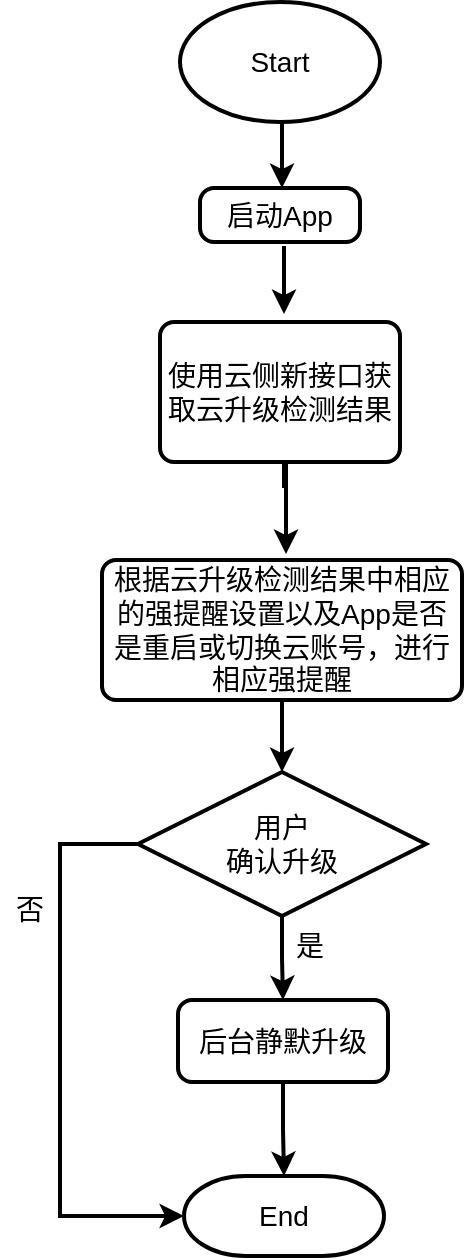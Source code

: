 <mxfile version="24.2.5" type="github">
  <diagram name="第 1 页" id="SnEiPAsqYIaOKTm-W5p2">
    <mxGraphModel dx="915" dy="575" grid="1" gridSize="10" guides="1" tooltips="1" connect="1" arrows="1" fold="1" page="1" pageScale="1" pageWidth="827" pageHeight="1169" math="0" shadow="0">
      <root>
        <mxCell id="0" />
        <mxCell id="1" parent="0" />
        <mxCell id="nd6yBEO4HvQz4fjfClLw-33" style="edgeStyle=orthogonalEdgeStyle;rounded=0;orthogonalLoop=1;jettySize=auto;html=1;exitX=0.5;exitY=1;exitDx=0;exitDy=0;exitPerimeter=0;entryX=0.5;entryY=0;entryDx=0;entryDy=0;fontSize=14;strokeWidth=2;" parent="1" source="nd6yBEO4HvQz4fjfClLw-1" edge="1">
          <mxGeometry relative="1" as="geometry">
            <mxPoint x="321" y="133" as="targetPoint" />
          </mxGeometry>
        </mxCell>
        <mxCell id="nd6yBEO4HvQz4fjfClLw-1" value="Start" style="strokeWidth=2;html=1;shape=mxgraph.flowchart.start_1;whiteSpace=wrap;fontSize=14;" parent="1" vertex="1">
          <mxGeometry x="270" y="40" width="100" height="60" as="geometry" />
        </mxCell>
        <mxCell id="nd6yBEO4HvQz4fjfClLw-9" value="使用云侧新接口获取云升级检测结果" style="rounded=1;whiteSpace=wrap;html=1;absoluteArcSize=1;arcSize=14;strokeWidth=2;fontSize=14;" parent="1" vertex="1">
          <mxGeometry x="260" y="200" width="120" height="70" as="geometry" />
        </mxCell>
        <mxCell id="nd6yBEO4HvQz4fjfClLw-24" value="根据云升级检测结果中相应的强提醒设置以及App是否是重启或切换云账号，进行相应强提醒" style="rounded=1;whiteSpace=wrap;html=1;absoluteArcSize=1;arcSize=14;strokeWidth=2;fontSize=14;" parent="1" vertex="1">
          <mxGeometry x="231" y="319" width="180" height="70" as="geometry" />
        </mxCell>
        <mxCell id="L9t5HsTD7uQbFF0ELLba-4" style="edgeStyle=orthogonalEdgeStyle;rounded=0;orthogonalLoop=1;jettySize=auto;html=1;exitX=0.5;exitY=1;exitDx=0;exitDy=0;exitPerimeter=0;entryX=0.5;entryY=0;entryDx=0;entryDy=0;fontSize=14;strokeWidth=2;" parent="1" source="nd6yBEO4HvQz4fjfClLw-44" target="nd6yBEO4HvQz4fjfClLw-46" edge="1">
          <mxGeometry relative="1" as="geometry" />
        </mxCell>
        <mxCell id="nd6yBEO4HvQz4fjfClLw-44" value="用户&lt;div style=&quot;font-size: 14px;&quot;&gt;确认升级&lt;/div&gt;" style="strokeWidth=2;html=1;shape=mxgraph.flowchart.decision;whiteSpace=wrap;fontSize=14;" parent="1" vertex="1">
          <mxGeometry x="249" y="425" width="144" height="72" as="geometry" />
        </mxCell>
        <mxCell id="nd6yBEO4HvQz4fjfClLw-45" value="End" style="strokeWidth=2;html=1;shape=mxgraph.flowchart.terminator;whiteSpace=wrap;fontSize=14;" parent="1" vertex="1">
          <mxGeometry x="272" y="627" width="100" height="40" as="geometry" />
        </mxCell>
        <mxCell id="nd6yBEO4HvQz4fjfClLw-46" value="后台静默升级" style="rounded=1;whiteSpace=wrap;html=1;absoluteArcSize=1;arcSize=14;strokeWidth=2;fontSize=14;" parent="1" vertex="1">
          <mxGeometry x="269" y="539" width="105" height="41" as="geometry" />
        </mxCell>
        <mxCell id="nd6yBEO4HvQz4fjfClLw-47" style="edgeStyle=orthogonalEdgeStyle;rounded=0;orthogonalLoop=1;jettySize=auto;html=1;exitX=0.5;exitY=1;exitDx=0;exitDy=0;entryX=0.5;entryY=0;entryDx=0;entryDy=0;entryPerimeter=0;fontSize=14;strokeWidth=2;" parent="1" source="nd6yBEO4HvQz4fjfClLw-46" target="nd6yBEO4HvQz4fjfClLw-45" edge="1">
          <mxGeometry relative="1" as="geometry" />
        </mxCell>
        <mxCell id="nd6yBEO4HvQz4fjfClLw-50" style="edgeStyle=orthogonalEdgeStyle;rounded=0;orthogonalLoop=1;jettySize=auto;html=1;exitX=0.5;exitY=1;exitDx=0;exitDy=0;entryX=0.5;entryY=0;entryDx=0;entryDy=0;entryPerimeter=0;fontSize=14;strokeWidth=2;" parent="1" source="nd6yBEO4HvQz4fjfClLw-24" target="nd6yBEO4HvQz4fjfClLw-44" edge="1">
          <mxGeometry relative="1" as="geometry" />
        </mxCell>
        <mxCell id="nd6yBEO4HvQz4fjfClLw-51" value="是" style="text;html=1;align=center;verticalAlign=middle;whiteSpace=wrap;rounded=0;fontSize=14;strokeWidth=2;" parent="1" vertex="1">
          <mxGeometry x="320" y="497" width="30" height="30" as="geometry" />
        </mxCell>
        <mxCell id="nd6yBEO4HvQz4fjfClLw-52" value="否" style="text;html=1;align=center;verticalAlign=middle;whiteSpace=wrap;rounded=0;fontSize=14;strokeWidth=2;" parent="1" vertex="1">
          <mxGeometry x="180" y="479" width="30" height="30" as="geometry" />
        </mxCell>
        <mxCell id="L9t5HsTD7uQbFF0ELLba-5" style="edgeStyle=orthogonalEdgeStyle;rounded=0;orthogonalLoop=1;jettySize=auto;html=1;exitX=0;exitY=0.5;exitDx=0;exitDy=0;exitPerimeter=0;entryX=0;entryY=0.5;entryDx=0;entryDy=0;entryPerimeter=0;fontSize=14;strokeWidth=2;" parent="1" source="nd6yBEO4HvQz4fjfClLw-44" target="nd6yBEO4HvQz4fjfClLw-45" edge="1">
          <mxGeometry relative="1" as="geometry">
            <Array as="points">
              <mxPoint x="210" y="461" />
              <mxPoint x="210" y="647" />
            </Array>
          </mxGeometry>
        </mxCell>
        <mxCell id="6PjM95sy_souuHXPras5-1" value="启动App" style="rounded=1;whiteSpace=wrap;html=1;absoluteArcSize=1;arcSize=14;strokeWidth=2;fontSize=14;" vertex="1" parent="1">
          <mxGeometry x="280" y="133" width="80" height="27" as="geometry" />
        </mxCell>
        <mxCell id="6PjM95sy_souuHXPras5-2" style="edgeStyle=orthogonalEdgeStyle;rounded=0;orthogonalLoop=1;jettySize=auto;html=1;exitX=0.5;exitY=1;exitDx=0;exitDy=0;exitPerimeter=0;entryX=0.5;entryY=0;entryDx=0;entryDy=0;fontSize=14;strokeWidth=2;" edge="1" parent="1">
          <mxGeometry relative="1" as="geometry">
            <mxPoint x="322" y="196" as="targetPoint" />
            <mxPoint x="321" y="163" as="sourcePoint" />
          </mxGeometry>
        </mxCell>
        <mxCell id="6PjM95sy_souuHXPras5-3" style="edgeStyle=orthogonalEdgeStyle;rounded=0;orthogonalLoop=1;jettySize=auto;html=1;exitX=0.5;exitY=1;exitDx=0;exitDy=0;exitPerimeter=0;entryX=0.5;entryY=0;entryDx=0;entryDy=0;fontSize=14;strokeWidth=2;" edge="1" parent="1">
          <mxGeometry relative="1" as="geometry">
            <mxPoint x="323" y="316" as="targetPoint" />
            <mxPoint x="322" y="283" as="sourcePoint" />
            <Array as="points">
              <mxPoint x="322" y="270" />
              <mxPoint x="323" y="270" />
            </Array>
          </mxGeometry>
        </mxCell>
      </root>
    </mxGraphModel>
  </diagram>
</mxfile>
